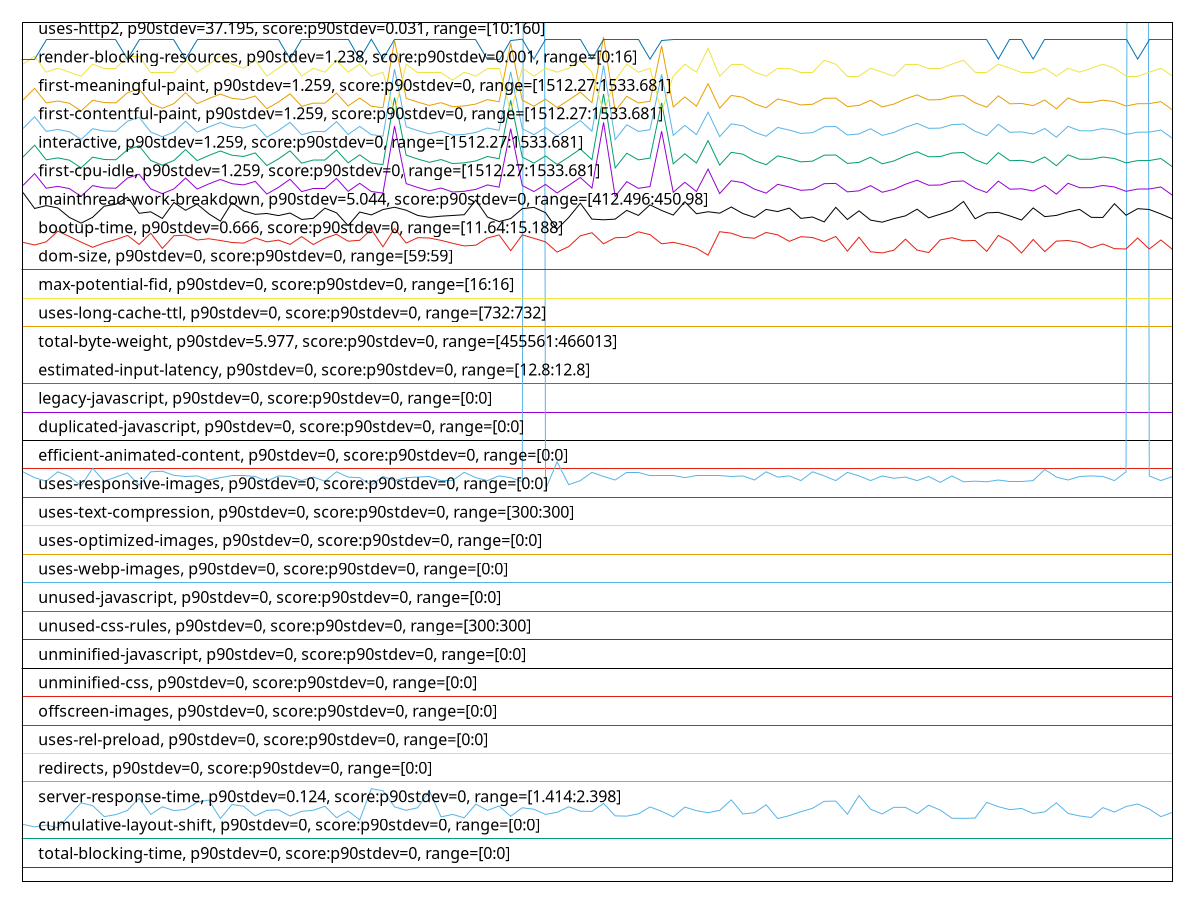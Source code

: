 reset

$totalBlockingTimeP90Stdev0ScoreP90Stdev0Range00 <<EOF
0 0.5
1 0.5
2 0.5
3 0.5
4 0.5
5 0.5
6 0.5
7 0.5
8 0.5
9 0.5
10 0.5
11 0.5
12 0.5
13 0.5
14 0.5
15 0.5
16 0.5
17 0.5
18 0.5
19 0.5
20 0.5
21 0.5
22 0.5
23 0.5
24 0.5
25 0.5
26 0.5
27 0.5
28 0.5
29 0.5
30 0.5
31 0.5
32 0.5
33 0.5
34 0.5
35 0.5
36 0.5
37 0.5
38 0.5
39 0.5
40 0.5
41 0.5
42 0.5
43 0.5
44 0.5
45 0.5
46 0.5
47 0.5
48 0.5
49 0.5
50 0.5
51 0.5
52 0.5
53 0.5
54 0.5
55 0.5
56 0.5
57 0.5
58 0.5
59 0.5
60 0.5
61 0.5
62 0.5
63 0.5
64 0.5
65 0.5
66 0.5
67 0.5
68 0.5
69 0.5
70 0.5
71 0.5
72 0.5
73 0.5
74 0.5
75 0.5
76 0.5
77 0.5
78 0.5
79 0.5
80 0.5
81 0.5
82 0.5
83 0.5
84 0.5
85 0.5
86 0.5
87 0.5
88 0.5
89 0.5
90 0.5
91 0.5
92 0.5
93 0.5
94 0.5
95 0.5
96 0.5
97 0.5
98 0.5
99 0.5
EOF

$cumulativeLayoutShiftP90Stdev0ScoreP90Stdev0Range00 <<EOF
0 1.5
1 1.5
2 1.5
3 1.5
4 1.5
5 1.5
6 1.5
7 1.5
8 1.5
9 1.5
10 1.5
11 1.5
12 1.5
13 1.5
14 1.5
15 1.5
16 1.5
17 1.5
18 1.5
19 1.5
20 1.5
21 1.5
22 1.5
23 1.5
24 1.5
25 1.5
26 1.5
27 1.5
28 1.5
29 1.5
30 1.5
31 1.5
32 1.5
33 1.5
34 1.5
35 1.5
36 1.5
37 1.5
38 1.5
39 1.5
40 1.5
41 1.5
42 1.5
43 1.5
44 1.5
45 1.5
46 1.5
47 1.5
48 1.5
49 1.5
50 1.5
51 1.5
52 1.5
53 1.5
54 1.5
55 1.5
56 1.5
57 1.5
58 1.5
59 1.5
60 1.5
61 1.5
62 1.5
63 1.5
64 1.5
65 1.5
66 1.5
67 1.5
68 1.5
69 1.5
70 1.5
71 1.5
72 1.5
73 1.5
74 1.5
75 1.5
76 1.5
77 1.5
78 1.5
79 1.5
80 1.5
81 1.5
82 1.5
83 1.5
84 1.5
85 1.5
86 1.5
87 1.5
88 1.5
89 1.5
90 1.5
91 1.5
92 1.5
93 1.5
94 1.5
95 1.5
96 1.5
97 1.5
98 1.5
99 1.5
EOF

$serverResponseTimeP90Stdev0124ScoreP90Stdev0Range14142398 <<EOF
0 2.008225548902196
1 1.920201596806388
2 1.984473053892216
3 1.8880658682634734
4 2.325391217564871
5 2.768305389221557
6 2.664912175648703
7 2.280680638722555
8 2.3519381237524954
9 2.4986447105788425
10 2.9303812375249505
11 2.3589241516966073
12 2.6257904191616768
13 2.493055888223553
14 2.532177644710579
15 2.7864690618762475
16 2.8633153692614774
17 2.21221756487026
18 2.7068283433133735
19 2.6439540918163678
20 2.30722754491018
21 2.500041916167665
22 2.519602794411178
23 2.3002415169660684
24 2.4665089820359287
25 2.504233532934132
26 2.646748502994012
27 2.2429560878243513
28 2.4776866267465074
29 2.1675069860279446
30 3.2629161676646707
31 3.191658682634731
32 2.624393213572855
33 2.5014391217564875
34 2.5950518962075853
35 3.1860698602794413
36 2.2709001996007983
37 2.357526946107785
38 2.238764471057885
39 2.7208003992015968
40 2.5000419161676652
41 2.653734530938124
42 2.2918582834331342
43 2.590860279441118
44 2.5405608782435136
45 2.358924151696607
46 2.4315788423153695
47 2.6257904191616768
48 2.4720978043912183
49 2.4637145708582837
50 2.7459500998003987
51 2.3072275449101802
52 2.297447105788424
53 2.377087824351298
54 2.62159880239521
55 2.4665089820359287
56 2.270900199600799
57 2.6160099800399204
58 2.490261477045908
59 2.4190039920159685
60 2.5000419161676652
61 2.8675069860279447
62 2.3742934131736533
63 2.417606786427146
64 2.697047904191617
65 2.2108203592814375
66 2.315610778443114
67 2.4539341317365273
68 2.5740938123752497
69 2.81720758483034
70 2.826988023952096
71 2.3659101796407187
72 3.0225968063872255
73 2.5377664670658686
74 2.374293413173653
75 2.6076267465069862
76 2.604832335329341
77 2.3840738522954097
78 2.6816786427145716
79 2.512616766467066
80 2.224792415169661
81 2.2192035928143716
82 2.2317784431137726
83 2.7808802395209584
84 2.6285848303393218
85 2.5251916167664676
86 2.5699021956087824
87 2.3868682634730543
88 2.4483453093812377
89 2.765510978043912
90 2.3938542914171665
91 2.3044331337325348
92 2.2499421157684636
93 2.5964491017964075
94 2.441359281437126
95 2.635570858283433
96 2.724992015968064
97 2.547546906187625
98 2.279283433133733
99 2.431578842315369
EOF

$redirectsP90Stdev0ScoreP90Stdev0Range00 <<EOF
0 3.5
1 3.5
2 3.5
3 3.5
4 3.5
5 3.5
6 3.5
7 3.5
8 3.5
9 3.5
10 3.5
11 3.5
12 3.5
13 3.5
14 3.5
15 3.5
16 3.5
17 3.5
18 3.5
19 3.5
20 3.5
21 3.5
22 3.5
23 3.5
24 3.5
25 3.5
26 3.5
27 3.5
28 3.5
29 3.5
30 3.5
31 3.5
32 3.5
33 3.5
34 3.5
35 3.5
36 3.5
37 3.5
38 3.5
39 3.5
40 3.5
41 3.5
42 3.5
43 3.5
44 3.5
45 3.5
46 3.5
47 3.5
48 3.5
49 3.5
50 3.5
51 3.5
52 3.5
53 3.5
54 3.5
55 3.5
56 3.5
57 3.5
58 3.5
59 3.5
60 3.5
61 3.5
62 3.5
63 3.5
64 3.5
65 3.5
66 3.5
67 3.5
68 3.5
69 3.5
70 3.5
71 3.5
72 3.5
73 3.5
74 3.5
75 3.5
76 3.5
77 3.5
78 3.5
79 3.5
80 3.5
81 3.5
82 3.5
83 3.5
84 3.5
85 3.5
86 3.5
87 3.5
88 3.5
89 3.5
90 3.5
91 3.5
92 3.5
93 3.5
94 3.5
95 3.5
96 3.5
97 3.5
98 3.5
99 3.5
EOF

$usesRelPreloadP90Stdev0ScoreP90Stdev0Range00 <<EOF
0 4.5
1 4.5
2 4.5
3 4.5
4 4.5
5 4.5
6 4.5
7 4.5
8 4.5
9 4.5
10 4.5
11 4.5
12 4.5
13 4.5
14 4.5
15 4.5
16 4.5
17 4.5
18 4.5
19 4.5
20 4.5
21 4.5
22 4.5
23 4.5
24 4.5
25 4.5
26 4.5
27 4.5
28 4.5
29 4.5
30 4.5
31 4.5
32 4.5
33 4.5
34 4.5
35 4.5
36 4.5
37 4.5
38 4.5
39 4.5
40 4.5
41 4.5
42 4.5
43 4.5
44 4.5
45 4.5
46 4.5
47 4.5
48 4.5
49 4.5
50 4.5
51 4.5
52 4.5
53 4.5
54 4.5
55 4.5
56 4.5
57 4.5
58 4.5
59 4.5
60 4.5
61 4.5
62 4.5
63 4.5
64 4.5
65 4.5
66 4.5
67 4.5
68 4.5
69 4.5
70 4.5
71 4.5
72 4.5
73 4.5
74 4.5
75 4.5
76 4.5
77 4.5
78 4.5
79 4.5
80 4.5
81 4.5
82 4.5
83 4.5
84 4.5
85 4.5
86 4.5
87 4.5
88 4.5
89 4.5
90 4.5
91 4.5
92 4.5
93 4.5
94 4.5
95 4.5
96 4.5
97 4.5
98 4.5
99 4.5
EOF

$offscreenImagesP90Stdev0ScoreP90Stdev0Range00 <<EOF
0 5.5
1 5.5
2 5.5
3 5.5
4 5.5
5 5.5
6 5.5
7 5.5
8 5.5
9 5.5
10 5.5
11 5.5
12 5.5
13 5.5
14 5.5
15 5.5
16 5.5
17 5.5
18 5.5
19 5.5
20 5.5
21 5.5
22 5.5
23 5.5
24 5.5
25 5.5
26 5.5
27 5.5
28 5.5
29 5.5
30 5.5
31 5.5
32 5.5
33 5.5
34 5.5
35 5.5
36 5.5
37 5.5
38 5.5
39 5.5
40 5.5
41 5.5
42 5.5
43 5.5
44 5.5
45 5.5
46 5.5
47 5.5
48 5.5
49 5.5
50 5.5
51 5.5
52 5.5
53 5.5
54 5.5
55 5.5
56 5.5
57 5.5
58 5.5
59 5.5
60 5.5
61 5.5
62 5.5
63 5.5
64 5.5
65 5.5
66 5.5
67 5.5
68 5.5
69 5.5
70 5.5
71 5.5
72 5.5
73 5.5
74 5.5
75 5.5
76 5.5
77 5.5
78 5.5
79 5.5
80 5.5
81 5.5
82 5.5
83 5.5
84 5.5
85 5.5
86 5.5
87 5.5
88 5.5
89 5.5
90 5.5
91 5.5
92 5.5
93 5.5
94 5.5
95 5.5
96 5.5
97 5.5
98 5.5
99 5.5
EOF

$unminifiedCssP90Stdev0ScoreP90Stdev0Range00 <<EOF
0 6.5
1 6.5
2 6.5
3 6.5
4 6.5
5 6.5
6 6.5
7 6.5
8 6.5
9 6.5
10 6.5
11 6.5
12 6.5
13 6.5
14 6.5
15 6.5
16 6.5
17 6.5
18 6.5
19 6.5
20 6.5
21 6.5
22 6.5
23 6.5
24 6.5
25 6.5
26 6.5
27 6.5
28 6.5
29 6.5
30 6.5
31 6.5
32 6.5
33 6.5
34 6.5
35 6.5
36 6.5
37 6.5
38 6.5
39 6.5
40 6.5
41 6.5
42 6.5
43 6.5
44 6.5
45 6.5
46 6.5
47 6.5
48 6.5
49 6.5
50 6.5
51 6.5
52 6.5
53 6.5
54 6.5
55 6.5
56 6.5
57 6.5
58 6.5
59 6.5
60 6.5
61 6.5
62 6.5
63 6.5
64 6.5
65 6.5
66 6.5
67 6.5
68 6.5
69 6.5
70 6.5
71 6.5
72 6.5
73 6.5
74 6.5
75 6.5
76 6.5
77 6.5
78 6.5
79 6.5
80 6.5
81 6.5
82 6.5
83 6.5
84 6.5
85 6.5
86 6.5
87 6.5
88 6.5
89 6.5
90 6.5
91 6.5
92 6.5
93 6.5
94 6.5
95 6.5
96 6.5
97 6.5
98 6.5
99 6.5
EOF

$unminifiedJavascriptP90Stdev0ScoreP90Stdev0Range00 <<EOF
0 7.5
1 7.5
2 7.5
3 7.5
4 7.5
5 7.5
6 7.5
7 7.5
8 7.5
9 7.5
10 7.5
11 7.5
12 7.5
13 7.5
14 7.5
15 7.5
16 7.5
17 7.5
18 7.5
19 7.5
20 7.5
21 7.5
22 7.5
23 7.5
24 7.5
25 7.5
26 7.5
27 7.5
28 7.5
29 7.5
30 7.5
31 7.5
32 7.5
33 7.5
34 7.5
35 7.5
36 7.5
37 7.5
38 7.5
39 7.5
40 7.5
41 7.5
42 7.5
43 7.5
44 7.5
45 7.5
46 7.5
47 7.5
48 7.5
49 7.5
50 7.5
51 7.5
52 7.5
53 7.5
54 7.5
55 7.5
56 7.5
57 7.5
58 7.5
59 7.5
60 7.5
61 7.5
62 7.5
63 7.5
64 7.5
65 7.5
66 7.5
67 7.5
68 7.5
69 7.5
70 7.5
71 7.5
72 7.5
73 7.5
74 7.5
75 7.5
76 7.5
77 7.5
78 7.5
79 7.5
80 7.5
81 7.5
82 7.5
83 7.5
84 7.5
85 7.5
86 7.5
87 7.5
88 7.5
89 7.5
90 7.5
91 7.5
92 7.5
93 7.5
94 7.5
95 7.5
96 7.5
97 7.5
98 7.5
99 7.5
EOF

$unusedCssRulesP90Stdev0ScoreP90Stdev0Range300300 <<EOF
0 8.5
1 8.5
2 8.5
3 8.5
4 8.5
5 8.5
6 8.5
7 8.5
8 8.5
9 8.5
10 8.5
11 8.5
12 8.5
13 8.5
14 8.5
15 8.5
16 8.5
17 8.5
18 8.5
19 8.5
20 8.5
21 8.5
22 8.5
23 8.5
24 8.5
25 8.5
26 8.5
27 8.5
28 8.5
29 8.5
30 8.5
31 8.5
32 8.5
33 8.5
34 8.5
35 8.5
36 8.5
37 8.5
38 8.5
39 8.5
40 8.5
41 8.5
42 8.5
43 8.5
44 8.5
45 8.5
46 8.5
47 8.5
48 8.5
49 8.5
50 8.5
51 8.5
52 8.5
53 8.5
54 8.5
55 8.5
56 8.5
57 8.5
58 8.5
59 8.5
60 8.5
61 8.5
62 8.5
63 8.5
64 8.5
65 8.5
66 8.5
67 8.5
68 8.5
69 8.5
70 8.5
71 8.5
72 8.5
73 8.5
74 8.5
75 8.5
76 8.5
77 8.5
78 8.5
79 8.5
80 8.5
81 8.5
82 8.5
83 8.5
84 8.5
85 8.5
86 8.5
87 8.5
88 8.5
89 8.5
90 8.5
91 8.5
92 8.5
93 8.5
94 8.5
95 8.5
96 8.5
97 8.5
98 8.5
99 8.5
EOF

$unusedJavascriptP90Stdev0ScoreP90Stdev0Range00 <<EOF
0 9.5
1 9.5
2 9.5
3 9.5
4 9.5
5 9.5
6 9.5
7 9.5
8 9.5
9 9.5
10 9.5
11 9.5
12 9.5
13 9.5
14 9.5
15 9.5
16 9.5
17 9.5
18 9.5
19 9.5
20 9.5
21 9.5
22 9.5
23 9.5
24 9.5
25 9.5
26 9.5
27 9.5
28 9.5
29 9.5
30 9.5
31 9.5
32 9.5
33 9.5
34 9.5
35 9.5
36 9.5
37 9.5
38 9.5
39 9.5
40 9.5
41 9.5
42 9.5
43 9.5
44 9.5
45 9.5
46 9.5
47 9.5
48 9.5
49 9.5
50 9.5
51 9.5
52 9.5
53 9.5
54 9.5
55 9.5
56 9.5
57 9.5
58 9.5
59 9.5
60 9.5
61 9.5
62 9.5
63 9.5
64 9.5
65 9.5
66 9.5
67 9.5
68 9.5
69 9.5
70 9.5
71 9.5
72 9.5
73 9.5
74 9.5
75 9.5
76 9.5
77 9.5
78 9.5
79 9.5
80 9.5
81 9.5
82 9.5
83 9.5
84 9.5
85 9.5
86 9.5
87 9.5
88 9.5
89 9.5
90 9.5
91 9.5
92 9.5
93 9.5
94 9.5
95 9.5
96 9.5
97 9.5
98 9.5
99 9.5
EOF

$usesWebpImagesP90Stdev0ScoreP90Stdev0Range00 <<EOF
0 10.5
1 10.5
2 10.5
3 10.5
4 10.5
5 10.5
6 10.5
7 10.5
8 10.5
9 10.5
10 10.5
11 10.5
12 10.5
13 10.5
14 10.5
15 10.5
16 10.5
17 10.5
18 10.5
19 10.5
20 10.5
21 10.5
22 10.5
23 10.5
24 10.5
25 10.5
26 10.5
27 10.5
28 10.5
29 10.5
30 10.5
31 10.5
32 10.5
33 10.5
34 10.5
35 10.5
36 10.5
37 10.5
38 10.5
39 10.5
40 10.5
41 10.5
42 10.5
43 10.5
44 10.5
45 10.5
46 10.5
47 10.5
48 10.5
49 10.5
50 10.5
51 10.5
52 10.5
53 10.5
54 10.5
55 10.5
56 10.5
57 10.5
58 10.5
59 10.5
60 10.5
61 10.5
62 10.5
63 10.5
64 10.5
65 10.5
66 10.5
67 10.5
68 10.5
69 10.5
70 10.5
71 10.5
72 10.5
73 10.5
74 10.5
75 10.5
76 10.5
77 10.5
78 10.5
79 10.5
80 10.5
81 10.5
82 10.5
83 10.5
84 10.5
85 10.5
86 10.5
87 10.5
88 10.5
89 10.5
90 10.5
91 10.5
92 10.5
93 10.5
94 10.5
95 10.5
96 10.5
97 10.5
98 10.5
99 10.5
EOF

$usesOptimizedImagesP90Stdev0ScoreP90Stdev0Range00 <<EOF
0 11.5
1 11.5
2 11.5
3 11.5
4 11.5
5 11.5
6 11.5
7 11.5
8 11.5
9 11.5
10 11.5
11 11.5
12 11.5
13 11.5
14 11.5
15 11.5
16 11.5
17 11.5
18 11.5
19 11.5
20 11.5
21 11.5
22 11.5
23 11.5
24 11.5
25 11.5
26 11.5
27 11.5
28 11.5
29 11.5
30 11.5
31 11.5
32 11.5
33 11.5
34 11.5
35 11.5
36 11.5
37 11.5
38 11.5
39 11.5
40 11.5
41 11.5
42 11.5
43 11.5
44 11.5
45 11.5
46 11.5
47 11.5
48 11.5
49 11.5
50 11.5
51 11.5
52 11.5
53 11.5
54 11.5
55 11.5
56 11.5
57 11.5
58 11.5
59 11.5
60 11.5
61 11.5
62 11.5
63 11.5
64 11.5
65 11.5
66 11.5
67 11.5
68 11.5
69 11.5
70 11.5
71 11.5
72 11.5
73 11.5
74 11.5
75 11.5
76 11.5
77 11.5
78 11.5
79 11.5
80 11.5
81 11.5
82 11.5
83 11.5
84 11.5
85 11.5
86 11.5
87 11.5
88 11.5
89 11.5
90 11.5
91 11.5
92 11.5
93 11.5
94 11.5
95 11.5
96 11.5
97 11.5
98 11.5
99 11.5
EOF

$usesTextCompressionP90Stdev0ScoreP90Stdev0Range300300 <<EOF
0 12.5
1 12.5
2 12.5
3 12.5
4 12.5
5 12.5
6 12.5
7 12.5
8 12.5
9 12.5
10 12.5
11 12.5
12 12.5
13 12.5
14 12.5
15 12.5
16 12.5
17 12.5
18 12.5
19 12.5
20 12.5
21 12.5
22 12.5
23 12.5
24 12.5
25 12.5
26 12.5
27 12.5
28 12.5
29 12.5
30 12.5
31 12.5
32 12.5
33 12.5
34 12.5
35 12.5
36 12.5
37 12.5
38 12.5
39 12.5
40 12.5
41 12.5
42 12.5
43 12.5
44 12.5
45 12.5
46 12.5
47 12.5
48 12.5
49 12.5
50 12.5
51 12.5
52 12.5
53 12.5
54 12.5
55 12.5
56 12.5
57 12.5
58 12.5
59 12.5
60 12.5
61 12.5
62 12.5
63 12.5
64 12.5
65 12.5
66 12.5
67 12.5
68 12.5
69 12.5
70 12.5
71 12.5
72 12.5
73 12.5
74 12.5
75 12.5
76 12.5
77 12.5
78 12.5
79 12.5
80 12.5
81 12.5
82 12.5
83 12.5
84 12.5
85 12.5
86 12.5
87 12.5
88 12.5
89 12.5
90 12.5
91 12.5
92 12.5
93 12.5
94 12.5
95 12.5
96 12.5
97 12.5
98 12.5
99 12.5
EOF

$usesResponsiveImagesP90Stdev0ScoreP90Stdev0Range00 <<EOF
0 13.5
1 13.5
2 13.5
3 13.5
4 13.5
5 13.5
6 13.5
7 13.5
8 13.5
9 13.5
10 13.5
11 13.5
12 13.5
13 13.5
14 13.5
15 13.5
16 13.5
17 13.5
18 13.5
19 13.5
20 13.5
21 13.5
22 13.5
23 13.5
24 13.5
25 13.5
26 13.5
27 13.5
28 13.5
29 13.5
30 13.5
31 13.5
32 13.5
33 13.5
34 13.5
35 13.5
36 13.5
37 13.5
38 13.5
39 13.5
40 13.5
41 13.5
42 13.5
43 13.5
44 13.5
45 13.5
46 13.5
47 13.5
48 13.5
49 13.5
50 13.5
51 13.5
52 13.5
53 13.5
54 13.5
55 13.5
56 13.5
57 13.5
58 13.5
59 13.5
60 13.5
61 13.5
62 13.5
63 13.5
64 13.5
65 13.5
66 13.5
67 13.5
68 13.5
69 13.5
70 13.5
71 13.5
72 13.5
73 13.5
74 13.5
75 13.5
76 13.5
77 13.5
78 13.5
79 13.5
80 13.5
81 13.5
82 13.5
83 13.5
84 13.5
85 13.5
86 13.5
87 13.5
88 13.5
89 13.5
90 13.5
91 13.5
92 13.5
93 13.5
94 13.5
95 13.5
96 13.5
97 13.5
98 13.5
99 13.5
EOF

$efficientAnimatedContentP90Stdev0ScoreP90Stdev0Range00 <<EOF
0 14.5
1 14.5
2 14.5
3 14.5
4 14.5
5 14.5
6 14.5
7 14.5
8 14.5
9 14.5
10 14.5
11 14.5
12 14.5
13 14.5
14 14.5
15 14.5
16 14.5
17 14.5
18 14.5
19 14.5
20 14.5
21 14.5
22 14.5
23 14.5
24 14.5
25 14.5
26 14.5
27 14.5
28 14.5
29 14.5
30 14.5
31 14.5
32 14.5
33 14.5
34 14.5
35 14.5
36 14.5
37 14.5
38 14.5
39 14.5
40 14.5
41 14.5
42 14.5
43 14.5
44 14.5
45 14.5
46 14.5
47 14.5
48 14.5
49 14.5
50 14.5
51 14.5
52 14.5
53 14.5
54 14.5
55 14.5
56 14.5
57 14.5
58 14.5
59 14.5
60 14.5
61 14.5
62 14.5
63 14.5
64 14.5
65 14.5
66 14.5
67 14.5
68 14.5
69 14.5
70 14.5
71 14.5
72 14.5
73 14.5
74 14.5
75 14.5
76 14.5
77 14.5
78 14.5
79 14.5
80 14.5
81 14.5
82 14.5
83 14.5
84 14.5
85 14.5
86 14.5
87 14.5
88 14.5
89 14.5
90 14.5
91 14.5
92 14.5
93 14.5
94 14.5
95 14.5
96 14.5
97 14.5
98 14.5
99 14.5
EOF

$duplicatedJavascriptP90Stdev0ScoreP90Stdev0Range00 <<EOF
0 15.5
1 15.5
2 15.5
3 15.5
4 15.5
5 15.5
6 15.5
7 15.5
8 15.5
9 15.5
10 15.5
11 15.5
12 15.5
13 15.5
14 15.5
15 15.5
16 15.5
17 15.5
18 15.5
19 15.5
20 15.5
21 15.5
22 15.5
23 15.5
24 15.5
25 15.5
26 15.5
27 15.5
28 15.5
29 15.5
30 15.5
31 15.5
32 15.5
33 15.5
34 15.5
35 15.5
36 15.5
37 15.5
38 15.5
39 15.5
40 15.5
41 15.5
42 15.5
43 15.5
44 15.5
45 15.5
46 15.5
47 15.5
48 15.5
49 15.5
50 15.5
51 15.5
52 15.5
53 15.5
54 15.5
55 15.5
56 15.5
57 15.5
58 15.5
59 15.5
60 15.5
61 15.5
62 15.5
63 15.5
64 15.5
65 15.5
66 15.5
67 15.5
68 15.5
69 15.5
70 15.5
71 15.5
72 15.5
73 15.5
74 15.5
75 15.5
76 15.5
77 15.5
78 15.5
79 15.5
80 15.5
81 15.5
82 15.5
83 15.5
84 15.5
85 15.5
86 15.5
87 15.5
88 15.5
89 15.5
90 15.5
91 15.5
92 15.5
93 15.5
94 15.5
95 15.5
96 15.5
97 15.5
98 15.5
99 15.5
EOF

$legacyJavascriptP90Stdev0ScoreP90Stdev0Range00 <<EOF
0 16.5
1 16.5
2 16.5
3 16.5
4 16.5
5 16.5
6 16.5
7 16.5
8 16.5
9 16.5
10 16.5
11 16.5
12 16.5
13 16.5
14 16.5
15 16.5
16 16.5
17 16.5
18 16.5
19 16.5
20 16.5
21 16.5
22 16.5
23 16.5
24 16.5
25 16.5
26 16.5
27 16.5
28 16.5
29 16.5
30 16.5
31 16.5
32 16.5
33 16.5
34 16.5
35 16.5
36 16.5
37 16.5
38 16.5
39 16.5
40 16.5
41 16.5
42 16.5
43 16.5
44 16.5
45 16.5
46 16.5
47 16.5
48 16.5
49 16.5
50 16.5
51 16.5
52 16.5
53 16.5
54 16.5
55 16.5
56 16.5
57 16.5
58 16.5
59 16.5
60 16.5
61 16.5
62 16.5
63 16.5
64 16.5
65 16.5
66 16.5
67 16.5
68 16.5
69 16.5
70 16.5
71 16.5
72 16.5
73 16.5
74 16.5
75 16.5
76 16.5
77 16.5
78 16.5
79 16.5
80 16.5
81 16.5
82 16.5
83 16.5
84 16.5
85 16.5
86 16.5
87 16.5
88 16.5
89 16.5
90 16.5
91 16.5
92 16.5
93 16.5
94 16.5
95 16.5
96 16.5
97 16.5
98 16.5
99 16.5
EOF

$estimatedInputLatencyP90Stdev0ScoreP90Stdev0Range128128 <<EOF
0 17.500000000000185
1 17.500000000000185
2 17.500000000000185
3 17.500000000000185
4 17.500000000000185
5 17.500000000000185
6 17.500000000000185
7 17.500000000000185
8 17.500000000000185
9 17.500000000000185
10 17.500000000000185
11 17.500000000000185
12 17.500000000000185
13 17.500000000000185
14 17.500000000000185
15 17.500000000000185
16 17.500000000000185
17 17.500000000000185
18 17.500000000000185
19 17.500000000000185
20 17.500000000000185
21 17.500000000000185
22 17.500000000000185
23 17.500000000000185
24 17.500000000000185
25 17.500000000000185
26 17.500000000000185
27 17.500000000000185
28 17.500000000000185
29 17.500000000000185
30 17.500000000000185
31 17.500000000000185
32 17.500000000000185
33 17.500000000000185
34 17.500000000000185
35 17.500000000000185
36 17.500000000000185
37 17.500000000000185
38 17.500000000000185
39 17.500000000000185
40 17.500000000000185
41 17.500000000000185
42 17.500000000000185
43 17.500000000000185
44 17.500000000000185
45 17.500000000000185
46 17.500000000000185
47 17.500000000000185
48 17.500000000000185
49 17.500000000000185
50 17.500000000000185
51 17.500000000000185
52 17.500000000000185
53 17.500000000000185
54 17.500000000000185
55 17.500000000000185
56 17.500000000000185
57 17.500000000000185
58 17.500000000000185
59 17.500000000000185
60 17.500000000000185
61 17.500000000000185
62 17.500000000000185
63 17.500000000000185
64 17.500000000000185
65 17.500000000000185
66 17.500000000000185
67 17.500000000000185
68 17.500000000000185
69 17.500000000000185
70 17.500000000000185
71 17.500000000000185
72 17.500000000000185
73 17.500000000000185
74 17.500000000000185
75 17.500000000000185
76 17.500000000000185
77 17.500000000000185
78 17.500000000000185
79 17.500000000000185
80 17.500000000000185
81 17.500000000000185
82 17.500000000000185
83 17.500000000000185
84 17.500000000000185
85 17.500000000000185
86 17.500000000000185
87 17.500000000000185
88 17.500000000000185
89 17.500000000000185
90 17.500000000000185
91 17.500000000000185
92 17.500000000000185
93 17.500000000000185
94 17.500000000000185
95 17.500000000000185
96 17.500000000000185
97 17.500000000000185
98 17.500000000000185
99 17.500000000000185
EOF

$totalByteWeightP90Stdev5977ScoreP90Stdev0Range455561466013 <<EOF
0 14.400264705882364
1 14.19438235294183
2 14.070852941176781
3 14.400264705882364
4 14.235558823529573
5 13.90614705882399
6 14.523794117647412
7 14.070852941176781
8 14.214970588234792
9 14.359088235294621
10 13.926735294118771
11 14.400264705882364
12 14.420852941177145
13 14.276735294117316
14 14.235558823529573
15 14.256147058824354
16 14.112029411764524
17 14.19438235294183
18 14.256147058824354
19 14.256147058824354
20 14.235558823529573
21 14.070852941176781
22 14.256147058824354
23 14.235558823529573
24 14.091441176471562
25 14.214970588234792
26 14.070852941176781
27 14.400264705882364
28 14.214970588234792
29 14.19438235294183
30 13.926735294118771
31 14.235558823529573
32 14.091441176471562
33 14.19438235294183
34 14.214970588234792
35 14.235558823529573
36 14.091441176471562
37 14.091441176471562
38 14.379676470589402
39 14.19438235294183
40 14.091441176471562
41 14.256147058824354
42 14.19438235294183
43 14.050264705882
44 228.97085294117642
45 13.782617647058942
46 14.750264705882728
47 13.947323529411733
48 14.091441176471562
49 14.379676470589402
50 14.235558823529573
51 14.112029411764524
52 14.379676470589402
53 14.379676470589402
54 14.256147058824354
55 14.256147058824354
56 14.256147058824354
57 14.19438235294183
58 14.256147058824354
59 14.256147058824354
60 14.256147058824354
61 14.235558823529573
62 14.256147058824354
63 14.112029411764524
64 14.400264705882364
65 14.214970588234792
66 14.256147058824354
67 14.091441176471562
68 14.400264705882364
69 14.256147058824354
70 14.091441176471562
71 14.379676470589402
72 14.256147058824354
73 14.091441176471562
74 14.256147058824354
75 14.173794117647049
76 14.214970588234792
77 14.091441176471562
78 14.235558823529573
79 14.029676470589038
80 14.256147058824354
81 14.050264705882
82 14.070852941176781
83 14.050264705882
84 14.112029411764524
85 14.070852941176781
86 14.070852941176781
87 14.091441176471562
88 14.48261764705967
89 14.214970588234792
90 14.112029411764524
91 14.235558823529573
92 14.256147058824354
93 14.235558823529573
94 14.091441176471562
95 14.400264705882364
96 228.86791176470615
97 14.256147058824354
98 14.091441176471562
99 14.235558823529573
EOF

$usesLongCacheTtlP90Stdev0ScoreP90Stdev0Range732732 <<EOF
0 19.5
1 19.5
2 19.5
3 19.5
4 19.5
5 19.5
6 19.5
7 19.5
8 19.5
9 19.5
10 19.5
11 19.5
12 19.5
13 19.5
14 19.5
15 19.5
16 19.5
17 19.5
18 19.5
19 19.5
20 19.5
21 19.5
22 19.5
23 19.5
24 19.5
25 19.5
26 19.5
27 19.5
28 19.5
29 19.5
30 19.5
31 19.5
32 19.5
33 19.5
34 19.5
35 19.5
36 19.5
37 19.5
38 19.5
39 19.5
40 19.5
41 19.5
42 19.5
43 19.5
44 19.5
45 19.5
46 19.5
47 19.5
48 19.5
49 19.5
50 19.5
51 19.5
52 19.5
53 19.5
54 19.5
55 19.5
56 19.5
57 19.5
58 19.5
59 19.5
60 19.5
61 19.5
62 19.5
63 19.5
64 19.5
65 19.5
66 19.5
67 19.5
68 19.5
69 19.5
70 19.5
71 19.5
72 19.5
73 19.5
74 19.5
75 19.5
76 19.5
77 19.5
78 19.5
79 19.5
80 19.5
81 19.5
82 19.5
83 19.5
84 19.5
85 19.5
86 19.5
87 19.5
88 19.5
89 19.5
90 19.5
91 19.5
92 19.5
93 19.5
94 19.5
95 19.5
96 19.5
97 19.5
98 19.5
99 19.5
EOF

$maxPotentialFidP90Stdev0ScoreP90Stdev0Range1616 <<EOF
0 20.5
1 20.5
2 20.5
3 20.5
4 20.5
5 20.5
6 20.5
7 20.5
8 20.5
9 20.5
10 20.5
11 20.5
12 20.5
13 20.5
14 20.5
15 20.5
16 20.5
17 20.5
18 20.5
19 20.5
20 20.5
21 20.5
22 20.5
23 20.5
24 20.5
25 20.5
26 20.5
27 20.5
28 20.5
29 20.5
30 20.5
31 20.5
32 20.5
33 20.5
34 20.5
35 20.5
36 20.5
37 20.5
38 20.5
39 20.5
40 20.5
41 20.5
42 20.5
43 20.5
44 20.5
45 20.5
46 20.5
47 20.5
48 20.5
49 20.5
50 20.5
51 20.5
52 20.5
53 20.5
54 20.5
55 20.5
56 20.5
57 20.5
58 20.5
59 20.5
60 20.5
61 20.5
62 20.5
63 20.5
64 20.5
65 20.5
66 20.5
67 20.5
68 20.5
69 20.5
70 20.5
71 20.5
72 20.5
73 20.5
74 20.5
75 20.5
76 20.5
77 20.5
78 20.5
79 20.5
80 20.5
81 20.5
82 20.5
83 20.5
84 20.5
85 20.5
86 20.5
87 20.5
88 20.5
89 20.5
90 20.5
91 20.5
92 20.5
93 20.5
94 20.5
95 20.5
96 20.5
97 20.5
98 20.5
99 20.5
EOF

$domSizeP90Stdev0ScoreP90Stdev0Range5959 <<EOF
0 21.5
1 21.5
2 21.5
3 21.5
4 21.5
5 21.5
6 21.5
7 21.5
8 21.5
9 21.5
10 21.5
11 21.5
12 21.5
13 21.5
14 21.5
15 21.5
16 21.5
17 21.5
18 21.5
19 21.5
20 21.5
21 21.5
22 21.5
23 21.5
24 21.5
25 21.5
26 21.5
27 21.5
28 21.5
29 21.5
30 21.5
31 21.5
32 21.5
33 21.5
34 21.5
35 21.5
36 21.5
37 21.5
38 21.5
39 21.5
40 21.5
41 21.5
42 21.5
43 21.5
44 21.5
45 21.5
46 21.5
47 21.5
48 21.5
49 21.5
50 21.5
51 21.5
52 21.5
53 21.5
54 21.5
55 21.5
56 21.5
57 21.5
58 21.5
59 21.5
60 21.5
61 21.5
62 21.5
63 21.5
64 21.5
65 21.5
66 21.5
67 21.5
68 21.5
69 21.5
70 21.5
71 21.5
72 21.5
73 21.5
74 21.5
75 21.5
76 21.5
77 21.5
78 21.5
79 21.5
80 21.5
81 21.5
82 21.5
83 21.5
84 21.5
85 21.5
86 21.5
87 21.5
88 21.5
89 21.5
90 21.5
91 21.5
92 21.5
93 21.5
94 21.5
95 21.5
96 21.5
97 21.5
98 21.5
99 21.5
EOF

$bootupTimeP90Stdev0666ScoreP90Stdev0Range116415188 <<EOF
0 22.46474583963691
1 22.372612708018153
2 22.483807866868382
3 22.860812405446293
4 22.670192133131618
5 22.474276853252647
6 22.291069591527986
7 22.448860816944023
8 22.564291981845688
9 22.70831618759455
10 22.39273373676248
11 22.786682299546143
12 22.25506354009077
13 22.6966671709531
14 22.717847201210287
15 22.548406959152796
16 22.59182602118003
17 22.53040393343419
18 22.460509833585476
19 22.43721180030257
20 22.62253706505295
21 22.48168986384266
22 22.54417095310136
23 22.39273373676248
24 22.66701512859304
25 22.38849773071104
26 22.60877004538578
27 22.749617246596067
28 22.506046898638424
29 22.537816944024204
30 22.915880484114975
31 22.309072617246596
32 22.954004538577912
33 22.44038880484115
34 22.629950075642963
35 22.61830105900151
36 22.535698940998486
37 22.432975794251135
38 22.339783661119515
39 22.36519969742814
40 22.61936006051437
41 22.7252602118003
42 22.171402420574886
43 22.72843721633888
44 22.60665204236006
45 22.48380786686838
46 22.123747352496217
47 22.31648562783661
48 22.69560816944024
49 22.80256732223903
50 22.414972768532525
51 22.626773071104385
52 22.644776096822994
53 22.83539636913767
54 22.736909228441753
55 22.413913767019665
56 22.465804841149772
57 22.37578971255673
58 22.260358547655066
59 22.01467019667171
60 22.839632375189105
61 22.787741301059
62 22.644776096822994
63 22.60982904689864
64 22.813157337367624
65 22.72949621785174
66 22.49969288956127
67 22.66489712556732
68 22.63524508320726
69 22.49545688350983
70 22.672310136157336
71 22.156576399394854
72 22.646894099848712
73 22.133278366111952
74 22.094095310136154
75 22.187287443267774
76 22.57805900151286
77 22.19364145234493
78 22.106803328290468
79 22.549465960665657
80 22.627832072617245
81 22.519813918305598
82 22.532521936459908
83 22.147045385779123
84 22.709375189107412
85 22.494397881996974
86 22.091977307110437
87 22.566409984871406
88 22.139632375189105
89 22.509223903177002
90 22.52934493192133
91 22.462627836611194
92 22.27094856278366
93 22.40861875945537
94 22.243414523449317
95 22.231765506807864
96 22.61936006051437
97 22.232824508320725
98 22.5484069591528
99 22.216939485627837
EOF

$mainthreadWorkBreakdownP90Stdev5044ScoreP90Stdev0Range41249645098 <<EOF
0 24.215480435197556
1 23.65577438442451
2 23.75665241458293
3 23.67341133804161
4 23.340046192021376
5 23.140828784119112
6 23.34579156327544
7 23.73767932811606
8 23.80542126359993
9 24.052472227524333
10 23.48608551250239
11 23.538862760068714
12 23.305039511357133
13 23.867952280969654
14 23.591640007635043
15 23.808360755869444
16 23.471120824584844
17 23.21044130559268
18 23.865280015270095
19 23.57199885474328
20 23.450143538843296
21 23.47967207482344
22 23.40591754151556
23 23.495839282305788
24 23.270300057262844
25 23.308780683336522
26 23.666463447222753
27 23.502787173124645
28 23.054247375453336
29 23.53097957625501
30 23.429567092956674
31 23.61756098492078
32 23.70000038175224
33 23.595381179614428
34 23.410594006489788
35 23.344188203855705
36 23.385073869058992
37 23.409792326779915
38 23.437049436915444
39 23.94852109181142
40 23.35447642679901
41 23.194674937965267
42 23.300229433097922
43 23.649895399885484
44 23.69519030349304
45 23.507463638098876
46 22.92998702042375
47 23.34071425844627
48 23.84082878411911
49 23.282458866195846
50 23.257874021759886
51 23.28259247948082
52 23.589234968505448
53 23.41233097919451
54 23.783107845008594
55 23.58562740981104
56 23.424222561557556
57 23.89253712540561
58 23.471120824584844
59 23.54126779919833
60 23.490628364191647
61 23.707081885856077
62 23.47780148883375
63 23.341783164726102
64 23.623306356174844
65 23.54781485016225
66 23.669269326207285
67 23.308379843481585
68 23.356079786218746
69 23.183451422027108
70 23.69625920977286
71 23.2686966978431
72 23.57253330788319
73 23.246116052681813
74 23.17423210536362
75 23.29929414010308
76 23.39629738499714
77 23.63132315327353
78 23.326818476808548
79 23.45348387096775
80 23.58682992937584
81 23.90229089520901
82 23.2948849016988
83 23.500916587134952
84 23.51975606031686
85 23.39335789272762
86 23.249456384806273
87 23.6752819240313
88 23.368773048291658
89 23.411796526054587
90 23.533518228669593
91 23.62397442259974
92 23.345123496850547
93 23.339778965451423
94 23.822924603932048
95 23.418209963733545
96 23.648559267035694
97 23.620366863905325
98 23.46497461347586
99 23.289540370299676
EOF

$firstCpuIdleP90Stdev1259ScoreP90Stdev0Range1512271533681 <<EOF
0 24.46668640613342
1 24.87947889889159
2 24.366806091828323
3 24.43364795059918
4 24.353413436020105
5 24.0839697143154
6 24.459729024648226
7 24.37795247263705
8 24.36795958439575
9 24.723053164732562
10 24.860039513625026
11 24.344234063589482
12 24.176916931189368
13 24.343966938994924
14 24.725420860002345
15 24.338418032644654
16 24.519079252744888
17 24.676476349065894
18 24.526716587743465
19 24.484292345319147
20 24.609088099078917
21 24.163366429029765
22 24.396991171011734
23 24.683931553659022
24 24.248227055905318
25 24.358537371424518
26 24.357893843992258
27 24.710364746491734
28 24.258863471578934
29 24.540558498551604
30 24.2520760784721
31 24.197096980104362
32 26.554082982081752
33 24.529217845310512
34 24.394587049660856
35 24.277392204818597
36 24.375791191826607
37 24.233875179962183
38 24.259312726578827
39 24.32698024318742
40 24.483697385994958
41 24.404749926280516
42 26.46083221453219
43 24.460238989783335
44 24.250509756985963
45 24.500441241262024
46 24.202390903887164
47 24.46576361207957
48 24.745479488647163
49 24.371492914259903
50 26.680360063138465
51 24.080582088775486
52 24.598160274756708
53 24.364244124126145
54 24.425160673709
55 26.370009852387568
56 24.22498721618004
57 24.577154568003976
58 24.252233924823486
59 25.041271408995442
60 24.180158852404958
61 24.63047020866938
62 24.564466149763206
63 24.33541895196953
64 24.195384954293843
65 24.504630240585556
66 24.410408110874044
67 24.294852439680113
68 24.31911220967544
69 24.528477181661998
70 24.53640592530914
71 24.240091897798806
72 24.27626299630529
73 24.458429827756618
74 24.226517111585196
75 24.32521964926883
76 24.50799358207135
77 24.64852540285503
78 24.47239315883502
79 24.481208270454914
80 24.60259211462062
81 24.623792093805747
82 24.36761960763903
83 24.216597075506
84 24.61712612096926
85 24.333755494267223
86 24.348155938318456
87 24.271066208738745
88 24.46663783802532
89 24.160039513625037
90 24.54212482003777
91 24.387653952229755
92 24.385662659797703
93 24.464063728296026
94 24.41202300046828
95 24.25879061941677
96 24.338260186293326
97 24.340834296022564
98 24.411877296144013
99 24.118647343497912
EOF

$interactiveP90Stdev1259ScoreP90Stdev0Range1512271533681 <<EOF
0 25.46668640613342
1 25.87947889889159
2 25.366806091828323
3 25.43364795059918
4 25.353413436020105
5 25.0839697143154
6 25.459729024648226
7 25.37795247263705
8 25.36795958439575
9 25.723053164732562
10 25.860039513625026
11 25.344234063589482
12 25.176916931189368
13 25.343966938994924
14 25.725420860002345
15 25.338418032644654
16 25.519079252744888
17 25.676476349065894
18 25.526716587743465
19 25.484292345319147
20 25.609088099078917
21 25.163366429029765
22 25.396991171011734
23 25.683931553659022
24 25.248227055905318
25 25.358537371424518
26 25.357893843992258
27 25.710364746491734
28 25.258863471578934
29 25.540558498551604
30 25.2520760784721
31 25.197096980104362
32 27.554082982081752
33 25.529217845310512
34 25.394587049660856
35 25.277392204818597
36 25.375791191826607
37 25.233875179962183
38 25.259312726578827
39 25.32698024318742
40 25.483697385994958
41 25.404749926280516
42 27.46083221453219
43 25.460238989783335
44 25.250509756985963
45 25.500441241262024
46 25.202390903887164
47 25.46576361207957
48 25.745479488647163
49 25.371492914259903
50 27.680360063138465
51 25.080582088775486
52 25.598160274756708
53 25.364244124126145
54 25.425160673709
55 27.370009852387568
56 25.22498721618004
57 25.577154568003976
58 25.252233924823486
59 26.041271408995442
60 25.180158852404958
61 25.63047020866938
62 25.564466149763206
63 25.33541895196953
64 25.195384954293843
65 25.504630240585556
66 25.410408110874044
67 25.294852439680113
68 25.31911220967544
69 25.528477181661998
70 25.53640592530914
71 25.240091897798806
72 25.27626299630529
73 25.458429827756618
74 25.226517111585196
75 25.32521964926883
76 25.50799358207135
77 25.64852540285503
78 25.47239315883502
79 25.481208270454914
80 25.60259211462062
81 25.623792093805747
82 25.36761960763903
83 25.216597075506
84 25.61712612096926
85 25.333755494267223
86 25.348155938318456
87 25.271066208738745
88 25.46663783802532
89 25.160039513625037
90 25.54212482003777
91 25.387653952229755
92 25.385662659797703
93 25.464063728296026
94 25.41202300046828
95 25.25879061941677
96 25.338260186293326
97 25.340834296022564
98 25.411877296144013
99 25.118647343497912
EOF

$firstContentfulPaintP90Stdev1259ScoreP90Stdev0Range1512271533681 <<EOF
0 26.46668640613342
1 26.87947889889159
2 26.366806091828323
3 26.43364795059918
4 26.353413436020105
5 26.0839697143154
6 26.459729024648226
7 26.37795247263705
8 26.36795958439575
9 26.723053164732562
10 26.860039513625026
11 26.344234063589482
12 26.176916931189368
13 26.343966938994924
14 26.725420860002345
15 26.338418032644654
16 26.519079252744888
17 26.676476349065894
18 26.526716587743465
19 26.484292345319147
20 26.609088099078917
21 26.163366429029765
22 26.396991171011734
23 26.683931553659022
24 26.248227055905318
25 26.358537371424518
26 26.357893843992258
27 26.710364746491734
28 26.258863471578934
29 26.540558498551604
30 26.2520760784721
31 26.197096980104362
32 28.554082982081752
33 26.529217845310512
34 26.394587049660856
35 26.277392204818597
36 26.375791191826607
37 26.233875179962183
38 26.259312726578827
39 26.32698024318742
40 26.483697385994958
41 26.404749926280516
42 28.46083221453219
43 26.460238989783335
44 26.250509756985963
45 26.500441241262024
46 26.202390903887164
47 26.46576361207957
48 26.745479488647163
49 26.371492914259903
50 28.680360063138465
51 26.080582088775486
52 26.598160274756708
53 26.364244124126145
54 26.425160673709
55 28.370009852387568
56 26.22498721618004
57 26.577154568003976
58 26.252233924823486
59 27.041271408995442
60 26.180158852404958
61 26.63047020866938
62 26.564466149763206
63 26.33541895196953
64 26.195384954293843
65 26.504630240585556
66 26.410408110874044
67 26.294852439680113
68 26.31911220967544
69 26.528477181661998
70 26.53640592530914
71 26.240091897798806
72 26.27626299630529
73 26.458429827756618
74 26.226517111585196
75 26.32521964926883
76 26.50799358207135
77 26.64852540285503
78 26.47239315883502
79 26.481208270454914
80 26.60259211462062
81 26.623792093805747
82 26.36761960763903
83 26.216597075506
84 26.61712612096926
85 26.333755494267223
86 26.348155938318456
87 26.271066208738745
88 26.46663783802532
89 26.160039513625037
90 26.54212482003777
91 26.387653952229755
92 26.385662659797703
93 26.464063728296026
94 26.41202300046828
95 26.25879061941677
96 26.338260186293326
97 26.340834296022564
98 26.411877296144013
99 26.118647343497912
EOF

$firstMeaningfulPaintP90Stdev1259ScoreP90Stdev0Range1512271533681 <<EOF
0 27.46668640613342
1 27.87947889889159
2 27.366806091828323
3 27.43364795059918
4 27.353413436020105
5 27.0839697143154
6 27.459729024648226
7 27.37795247263705
8 27.36795958439575
9 27.723053164732562
10 27.860039513625026
11 27.344234063589482
12 27.176916931189368
13 27.343966938994924
14 27.725420860002345
15 27.338418032644654
16 27.519079252744888
17 27.676476349065894
18 27.526716587743465
19 27.484292345319147
20 27.609088099078917
21 27.163366429029765
22 27.396991171011734
23 27.683931553659022
24 27.248227055905318
25 27.358537371424518
26 27.357893843992258
27 27.710364746491734
28 27.258863471578934
29 27.540558498551604
30 27.2520760784721
31 27.197096980104362
32 29.554082982081752
33 27.529217845310512
34 27.394587049660856
35 27.277392204818597
36 27.375791191826607
37 27.233875179962183
38 27.259312726578827
39 27.32698024318742
40 27.483697385994958
41 27.404749926280516
42 29.46083221453219
43 27.460238989783335
44 27.250509756985963
45 27.500441241262024
46 27.202390903887164
47 27.46576361207957
48 27.745479488647163
49 27.371492914259903
50 29.680360063138465
51 27.080582088775486
52 27.598160274756708
53 27.364244124126145
54 27.425160673709
55 29.370009852387568
56 27.22498721618004
57 27.577154568003976
58 27.252233924823486
59 28.041271408995442
60 27.180158852404958
61 27.63047020866938
62 27.564466149763206
63 27.33541895196953
64 27.195384954293843
65 27.504630240585556
66 27.410408110874044
67 27.294852439680113
68 27.31911220967544
69 27.528477181661998
70 27.53640592530914
71 27.240091897798806
72 27.27626299630529
73 27.458429827756618
74 27.226517111585196
75 27.32521964926883
76 27.50799358207135
77 27.64852540285503
78 27.47239315883502
79 27.481208270454914
80 27.60259211462062
81 27.623792093805747
82 27.36761960763903
83 27.216597075506
84 27.61712612096926
85 27.333755494267223
86 27.348155938318456
87 27.271066208738745
88 27.46663783802532
89 27.160039513625037
90 27.54212482003777
91 27.387653952229755
92 27.385662659797703
93 27.464063728296026
94 27.41202300046828
95 27.25879061941677
96 27.338260186293326
97 27.340834296022564
98 27.411877296144013
99 27.118647343497912
EOF

$renderBlockingResourcesP90Stdev1238ScoreP90Stdev0001Range016 <<EOF
0 28.7268
1 29.006800000000002
2 28.4468
3 28.5868
4 28.4468
5 28.306800000000003
6 28.7268
7 28.5868
8 28.5868
9 29.006800000000002
10 29.006800000000002
11 28.4468
12 28.4468
13 28.4468
14 28.8668
15 28.4468
16 28.7268
17 29.006800000000002
18 28.7268
19 28.5868
20 28.8668
21 28.306800000000003
22 28.5868
23 28.8668
24 28.306800000000003
25 28.5868
26 28.4468
27 28.8668
28 28.4468
29 28.7268
30 28.306800000000003
31 28.4468
32 27.0468
33 28.7268
34 28.4468
35 28.4468
36 28.4468
37 28.166800000000002
38 28.4468
39 28.306800000000003
40 28.5868
41 28.5868
42 27.0468
43 28.5868
44 28.306800000000003
45 28.5868
46 28.4468
47 28.5868
48 28.8668
49 28.4468
50 27.0468
51 28.166800000000002
52 28.7268
53 28.4468
54 28.5868
55 27.0468
56 28.306800000000003
57 28.7268
58 28.4468
59 29.2868
60 28.306800000000003
61 28.7268
62 28.7268
63 28.4468
64 28.306800000000003
65 28.5868
66 28.5868
67 28.4468
68 28.4468
69 28.8668
70 28.7268
71 28.306800000000003
72 28.306800000000003
73 28.5868
74 28.4468
75 28.306800000000003
76 28.7268
77 28.7268
78 28.5868
79 28.5868
80 28.7268
81 28.8668
82 28.4468
83 28.4468
84 28.7268
85 28.5868
86 28.4468
87 28.4468
88 28.5868
89 28.306800000000003
90 28.5868
91 28.4468
92 28.5868
93 28.7268
94 28.5868
95 28.306800000000003
96 28.306800000000003
97 28.4468
98 28.5868
99 28.306800000000003
EOF

$usesHttp2P90Stdev37195ScoreP90Stdev0031Range10160 <<EOF
0 28.905933333333333
1 28.905933333333333
2 29.605933333333333
3 29.605933333333333
4 29.605933333333333
5 29.605933333333333
6 29.605933333333333
7 29.605933333333333
8 29.605933333333333
9 28.905933333333333
10 29.605933333333333
11 29.605933333333333
12 29.605933333333333
13 29.605933333333333
14 28.905933333333333
15 29.605933333333333
16 29.605933333333333
17 29.605933333333333
18 29.605933333333333
19 29.605933333333333
20 29.605933333333333
21 29.605933333333333
22 29.605933333333333
23 28.905933333333333
24 29.605933333333333
25 29.605933333333333
26 29.605933333333333
27 29.605933333333333
28 29.605933333333333
29 28.905933333333333
30 29.605933333333333
31 28.905933333333333
32 29.605933333333333
33 29.605933333333333
34 29.605933333333333
35 29.605933333333333
36 29.605933333333333
37 29.605933333333333
38 29.605933333333333
39 29.605933333333333
40 28.905933333333333
41 28.905933333333333
42 29.559266666666666
43 29.605933333333333
44 28.905933333333333
45 29.605933333333333
46 29.605933333333333
47 29.605933333333333
48 29.605933333333333
49 28.905933333333333
50 29.605933333333333
51 29.605933333333333
52 29.605933333333333
53 29.605933333333333
54 28.905933333333333
55 29.559266666666666
56 29.605933333333333
57 29.605933333333333
58 29.605933333333333
59 29.605933333333333
60 29.605933333333333
61 29.605933333333333
62 29.605933333333333
63 29.605933333333333
64 29.605933333333333
65 29.605933333333333
66 29.605933333333333
67 29.605933333333333
68 29.605933333333333
69 29.605933333333333
70 29.605933333333333
71 29.605933333333333
72 29.605933333333333
73 29.605933333333333
74 29.605933333333333
75 29.605933333333333
76 29.605933333333333
77 29.605933333333333
78 29.605933333333333
79 29.605933333333333
80 29.605933333333333
81 29.605933333333333
82 29.605933333333333
83 29.605933333333333
84 28.905933333333333
85 29.605933333333333
86 29.605933333333333
87 28.905933333333333
88 29.605933333333333
89 29.605933333333333
90 29.605933333333333
91 29.605933333333333
92 29.605933333333333
93 29.605933333333333
94 29.605933333333333
95 29.605933333333333
96 28.905933333333333
97 29.605933333333333
98 29.605933333333333
99 29.605933333333333
EOF

unset key
unset tics
set xrange [0:99]
set yrange [0:30.2]

set label "total-blocking-time, p90stdev=0, score:p90stdev=0, range=[0:0]" at character 4.2, first 1 left front
set label "cumulative-layout-shift, p90stdev=0, score:p90stdev=0, range=[0:0]" at character 4.2, first 2 left front
set label "server-response-time, p90stdev=0.124, score:p90stdev=0, range=[1.414:2.398]" at character 4.2, first 3 left front
set label "redirects, p90stdev=0, score:p90stdev=0, range=[0:0]" at character 4.2, first 4 left front
set label "uses-rel-preload, p90stdev=0, score:p90stdev=0, range=[0:0]" at character 4.2, first 5 left front
set label "offscreen-images, p90stdev=0, score:p90stdev=0, range=[0:0]" at character 4.2, first 6 left front
set label "unminified-css, p90stdev=0, score:p90stdev=0, range=[0:0]" at character 4.2, first 7 left front
set label "unminified-javascript, p90stdev=0, score:p90stdev=0, range=[0:0]" at character 4.2, first 8 left front
set label "unused-css-rules, p90stdev=0, score:p90stdev=0, range=[300:300]" at character 4.2, first 9 left front
set label "unused-javascript, p90stdev=0, score:p90stdev=0, range=[0:0]" at character 4.2, first 10 left front
set label "uses-webp-images, p90stdev=0, score:p90stdev=0, range=[0:0]" at character 4.2, first 11 left front
set label "uses-optimized-images, p90stdev=0, score:p90stdev=0, range=[0:0]" at character 4.2, first 12 left front
set label "uses-text-compression, p90stdev=0, score:p90stdev=0, range=[300:300]" at character 4.2, first 13 left front
set label "uses-responsive-images, p90stdev=0, score:p90stdev=0, range=[0:0]" at character 4.2, first 14 left front
set label "efficient-animated-content, p90stdev=0, score:p90stdev=0, range=[0:0]" at character 4.2, first 15 left front
set label "duplicated-javascript, p90stdev=0, score:p90stdev=0, range=[0:0]" at character 4.2, first 16 left front
set label "legacy-javascript, p90stdev=0, score:p90stdev=0, range=[0:0]" at character 4.2, first 17 left front
set label "estimated-input-latency, p90stdev=0, score:p90stdev=0, range=[12.8:12.8]" at character 4.2, first 18 left front
set label "total-byte-weight, p90stdev=5.977, score:p90stdev=0, range=[455561:466013]" at character 4.2, first 19 left front
set label "uses-long-cache-ttl, p90stdev=0, score:p90stdev=0, range=[732:732]" at character 4.2, first 20 left front
set label "max-potential-fid, p90stdev=0, score:p90stdev=0, range=[16:16]" at character 4.2, first 21 left front
set label "dom-size, p90stdev=0, score:p90stdev=0, range=[59:59]" at character 4.2, first 22 left front
set label "bootup-time, p90stdev=0.666, score:p90stdev=0, range=[11.64:15.188]" at character 4.2, first 23 left front
set label "mainthread-work-breakdown, p90stdev=5.044, score:p90stdev=0, range=[412.496:450.98]" at character 4.2, first 24 left front
set label "first-cpu-idle, p90stdev=1.259, score:p90stdev=0, range=[1512.27:1533.681]" at character 4.2, first 25 left front
set label "interactive, p90stdev=1.259, score:p90stdev=0, range=[1512.27:1533.681]" at character 4.2, first 26 left front
set label "first-contentful-paint, p90stdev=1.259, score:p90stdev=0, range=[1512.27:1533.681]" at character 4.2, first 27 left front
set label "first-meaningful-paint, p90stdev=1.259, score:p90stdev=0, range=[1512.27:1533.681]" at character 4.2, first 28 left front
set label "render-blocking-resources, p90stdev=1.238, score:p90stdev=0.001, range=[0:16]" at character 4.2, first 29 left front
set label "uses-http2, p90stdev=37.195, score:p90stdev=0.031, range=[10:160]" at character 4.2, first 30 left front
set terminal svg size 640, 3600 enhanced background rgb 'white'
set output "reprap/correlation/pages+cached+noexternal+nojs/correlation.svg"

plot $totalBlockingTimeP90Stdev0ScoreP90Stdev0Range00 with line, \
     $cumulativeLayoutShiftP90Stdev0ScoreP90Stdev0Range00 with line, \
     $serverResponseTimeP90Stdev0124ScoreP90Stdev0Range14142398 with line, \
     $redirectsP90Stdev0ScoreP90Stdev0Range00 with line, \
     $usesRelPreloadP90Stdev0ScoreP90Stdev0Range00 with line, \
     $offscreenImagesP90Stdev0ScoreP90Stdev0Range00 with line, \
     $unminifiedCssP90Stdev0ScoreP90Stdev0Range00 with line, \
     $unminifiedJavascriptP90Stdev0ScoreP90Stdev0Range00 with line, \
     $unusedCssRulesP90Stdev0ScoreP90Stdev0Range300300 with line, \
     $unusedJavascriptP90Stdev0ScoreP90Stdev0Range00 with line, \
     $usesWebpImagesP90Stdev0ScoreP90Stdev0Range00 with line, \
     $usesOptimizedImagesP90Stdev0ScoreP90Stdev0Range00 with line, \
     $usesTextCompressionP90Stdev0ScoreP90Stdev0Range300300 with line, \
     $usesResponsiveImagesP90Stdev0ScoreP90Stdev0Range00 with line, \
     $efficientAnimatedContentP90Stdev0ScoreP90Stdev0Range00 with line, \
     $duplicatedJavascriptP90Stdev0ScoreP90Stdev0Range00 with line, \
     $legacyJavascriptP90Stdev0ScoreP90Stdev0Range00 with line, \
     $estimatedInputLatencyP90Stdev0ScoreP90Stdev0Range128128 with line, \
     $totalByteWeightP90Stdev5977ScoreP90Stdev0Range455561466013 with line, \
     $usesLongCacheTtlP90Stdev0ScoreP90Stdev0Range732732 with line, \
     $maxPotentialFidP90Stdev0ScoreP90Stdev0Range1616 with line, \
     $domSizeP90Stdev0ScoreP90Stdev0Range5959 with line, \
     $bootupTimeP90Stdev0666ScoreP90Stdev0Range116415188 with line, \
     $mainthreadWorkBreakdownP90Stdev5044ScoreP90Stdev0Range41249645098 with line, \
     $firstCpuIdleP90Stdev1259ScoreP90Stdev0Range1512271533681 with line, \
     $interactiveP90Stdev1259ScoreP90Stdev0Range1512271533681 with line, \
     $firstContentfulPaintP90Stdev1259ScoreP90Stdev0Range1512271533681 with line, \
     $firstMeaningfulPaintP90Stdev1259ScoreP90Stdev0Range1512271533681 with line, \
     $renderBlockingResourcesP90Stdev1238ScoreP90Stdev0001Range016 with line, \
     $usesHttp2P90Stdev37195ScoreP90Stdev0031Range10160 with line

reset
